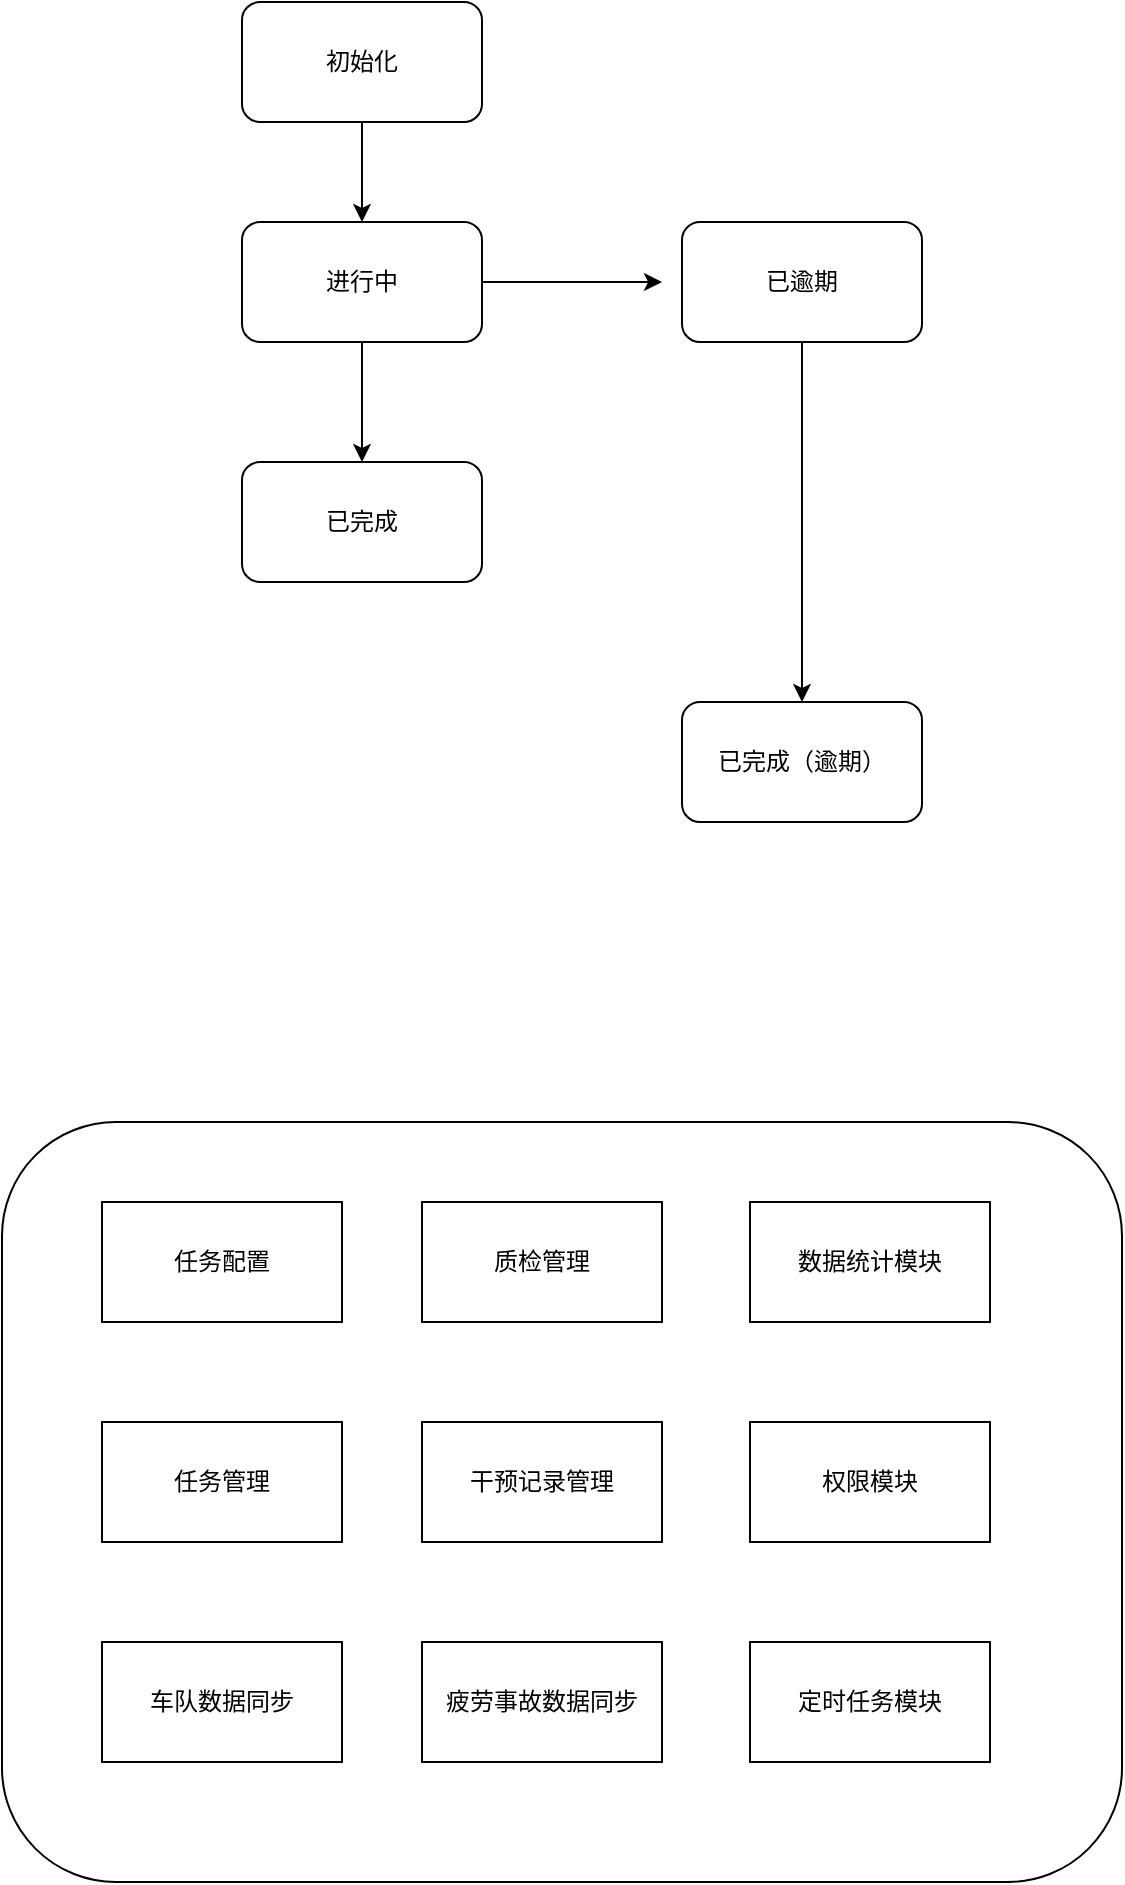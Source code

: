 <mxfile version="14.1.3" type="github">
  <diagram id="C5RBs43oDa-KdzZeNtuy" name="Page-1">
    <mxGraphModel dx="946" dy="646" grid="1" gridSize="10" guides="1" tooltips="1" connect="1" arrows="1" fold="1" page="1" pageScale="1" pageWidth="827" pageHeight="1169" math="0" shadow="0">
      <root>
        <mxCell id="WIyWlLk6GJQsqaUBKTNV-0" />
        <mxCell id="WIyWlLk6GJQsqaUBKTNV-1" parent="WIyWlLk6GJQsqaUBKTNV-0" />
        <mxCell id="3--sT2QtGz784OHjWyw9-2" value="" style="edgeStyle=orthogonalEdgeStyle;rounded=0;orthogonalLoop=1;jettySize=auto;html=1;" edge="1" parent="WIyWlLk6GJQsqaUBKTNV-1" source="3--sT2QtGz784OHjWyw9-0" target="3--sT2QtGz784OHjWyw9-1">
          <mxGeometry relative="1" as="geometry" />
        </mxCell>
        <mxCell id="3--sT2QtGz784OHjWyw9-6" style="edgeStyle=orthogonalEdgeStyle;rounded=0;orthogonalLoop=1;jettySize=auto;html=1;exitX=1;exitY=0.5;exitDx=0;exitDy=0;" edge="1" parent="WIyWlLk6GJQsqaUBKTNV-1" source="3--sT2QtGz784OHjWyw9-0">
          <mxGeometry relative="1" as="geometry">
            <mxPoint x="370" y="220" as="targetPoint" />
          </mxGeometry>
        </mxCell>
        <mxCell id="3--sT2QtGz784OHjWyw9-0" value="进行中" style="rounded=1;whiteSpace=wrap;html=1;" vertex="1" parent="WIyWlLk6GJQsqaUBKTNV-1">
          <mxGeometry x="160" y="190" width="120" height="60" as="geometry" />
        </mxCell>
        <mxCell id="3--sT2QtGz784OHjWyw9-1" value="已完成" style="whiteSpace=wrap;html=1;rounded=1;" vertex="1" parent="WIyWlLk6GJQsqaUBKTNV-1">
          <mxGeometry x="160" y="310" width="120" height="60" as="geometry" />
        </mxCell>
        <mxCell id="3--sT2QtGz784OHjWyw9-4" style="edgeStyle=orthogonalEdgeStyle;rounded=0;orthogonalLoop=1;jettySize=auto;html=1;exitX=0.5;exitY=1;exitDx=0;exitDy=0;entryX=0.5;entryY=0;entryDx=0;entryDy=0;" edge="1" parent="WIyWlLk6GJQsqaUBKTNV-1" source="3--sT2QtGz784OHjWyw9-3" target="3--sT2QtGz784OHjWyw9-0">
          <mxGeometry relative="1" as="geometry" />
        </mxCell>
        <mxCell id="3--sT2QtGz784OHjWyw9-3" value="初始化" style="rounded=1;whiteSpace=wrap;html=1;" vertex="1" parent="WIyWlLk6GJQsqaUBKTNV-1">
          <mxGeometry x="160" y="80" width="120" height="60" as="geometry" />
        </mxCell>
        <mxCell id="3--sT2QtGz784OHjWyw9-9" value="" style="edgeStyle=orthogonalEdgeStyle;rounded=0;orthogonalLoop=1;jettySize=auto;html=1;" edge="1" parent="WIyWlLk6GJQsqaUBKTNV-1" source="3--sT2QtGz784OHjWyw9-5" target="3--sT2QtGz784OHjWyw9-8">
          <mxGeometry relative="1" as="geometry" />
        </mxCell>
        <mxCell id="3--sT2QtGz784OHjWyw9-5" value="已逾期" style="rounded=1;whiteSpace=wrap;html=1;" vertex="1" parent="WIyWlLk6GJQsqaUBKTNV-1">
          <mxGeometry x="380" y="190" width="120" height="60" as="geometry" />
        </mxCell>
        <mxCell id="3--sT2QtGz784OHjWyw9-8" value="已完成（逾期）" style="whiteSpace=wrap;html=1;rounded=1;" vertex="1" parent="WIyWlLk6GJQsqaUBKTNV-1">
          <mxGeometry x="380" y="430" width="120" height="60" as="geometry" />
        </mxCell>
        <mxCell id="3--sT2QtGz784OHjWyw9-27" value="" style="rounded=1;whiteSpace=wrap;html=1;" vertex="1" parent="WIyWlLk6GJQsqaUBKTNV-1">
          <mxGeometry x="40" y="640" width="560" height="380" as="geometry" />
        </mxCell>
        <mxCell id="3--sT2QtGz784OHjWyw9-29" value="权限模块" style="rounded=0;whiteSpace=wrap;html=1;" vertex="1" parent="WIyWlLk6GJQsqaUBKTNV-1">
          <mxGeometry x="414" y="790" width="120" height="60" as="geometry" />
        </mxCell>
        <mxCell id="3--sT2QtGz784OHjWyw9-30" value="车队数据同步" style="rounded=0;whiteSpace=wrap;html=1;" vertex="1" parent="WIyWlLk6GJQsqaUBKTNV-1">
          <mxGeometry x="90" y="900" width="120" height="60" as="geometry" />
        </mxCell>
        <mxCell id="3--sT2QtGz784OHjWyw9-31" value="任务配置" style="rounded=0;whiteSpace=wrap;html=1;" vertex="1" parent="WIyWlLk6GJQsqaUBKTNV-1">
          <mxGeometry x="90" y="680" width="120" height="60" as="geometry" />
        </mxCell>
        <mxCell id="3--sT2QtGz784OHjWyw9-32" value="任务管理" style="rounded=0;whiteSpace=wrap;html=1;" vertex="1" parent="WIyWlLk6GJQsqaUBKTNV-1">
          <mxGeometry x="90" y="790" width="120" height="60" as="geometry" />
        </mxCell>
        <mxCell id="3--sT2QtGz784OHjWyw9-36" value="疲劳事故数据同步" style="rounded=0;whiteSpace=wrap;html=1;" vertex="1" parent="WIyWlLk6GJQsqaUBKTNV-1">
          <mxGeometry x="250" y="900" width="120" height="60" as="geometry" />
        </mxCell>
        <mxCell id="3--sT2QtGz784OHjWyw9-37" value="定时任务模块" style="rounded=0;whiteSpace=wrap;html=1;" vertex="1" parent="WIyWlLk6GJQsqaUBKTNV-1">
          <mxGeometry x="414" y="900" width="120" height="60" as="geometry" />
        </mxCell>
        <mxCell id="3--sT2QtGz784OHjWyw9-41" value="干预记录管理" style="rounded=0;whiteSpace=wrap;html=1;" vertex="1" parent="WIyWlLk6GJQsqaUBKTNV-1">
          <mxGeometry x="250" y="790" width="120" height="60" as="geometry" />
        </mxCell>
        <mxCell id="3--sT2QtGz784OHjWyw9-42" value="数据统计模块" style="rounded=0;whiteSpace=wrap;html=1;" vertex="1" parent="WIyWlLk6GJQsqaUBKTNV-1">
          <mxGeometry x="414" y="680" width="120" height="60" as="geometry" />
        </mxCell>
        <mxCell id="3--sT2QtGz784OHjWyw9-43" value="质检管理" style="rounded=0;whiteSpace=wrap;html=1;" vertex="1" parent="WIyWlLk6GJQsqaUBKTNV-1">
          <mxGeometry x="250" y="680" width="120" height="60" as="geometry" />
        </mxCell>
      </root>
    </mxGraphModel>
  </diagram>
</mxfile>
